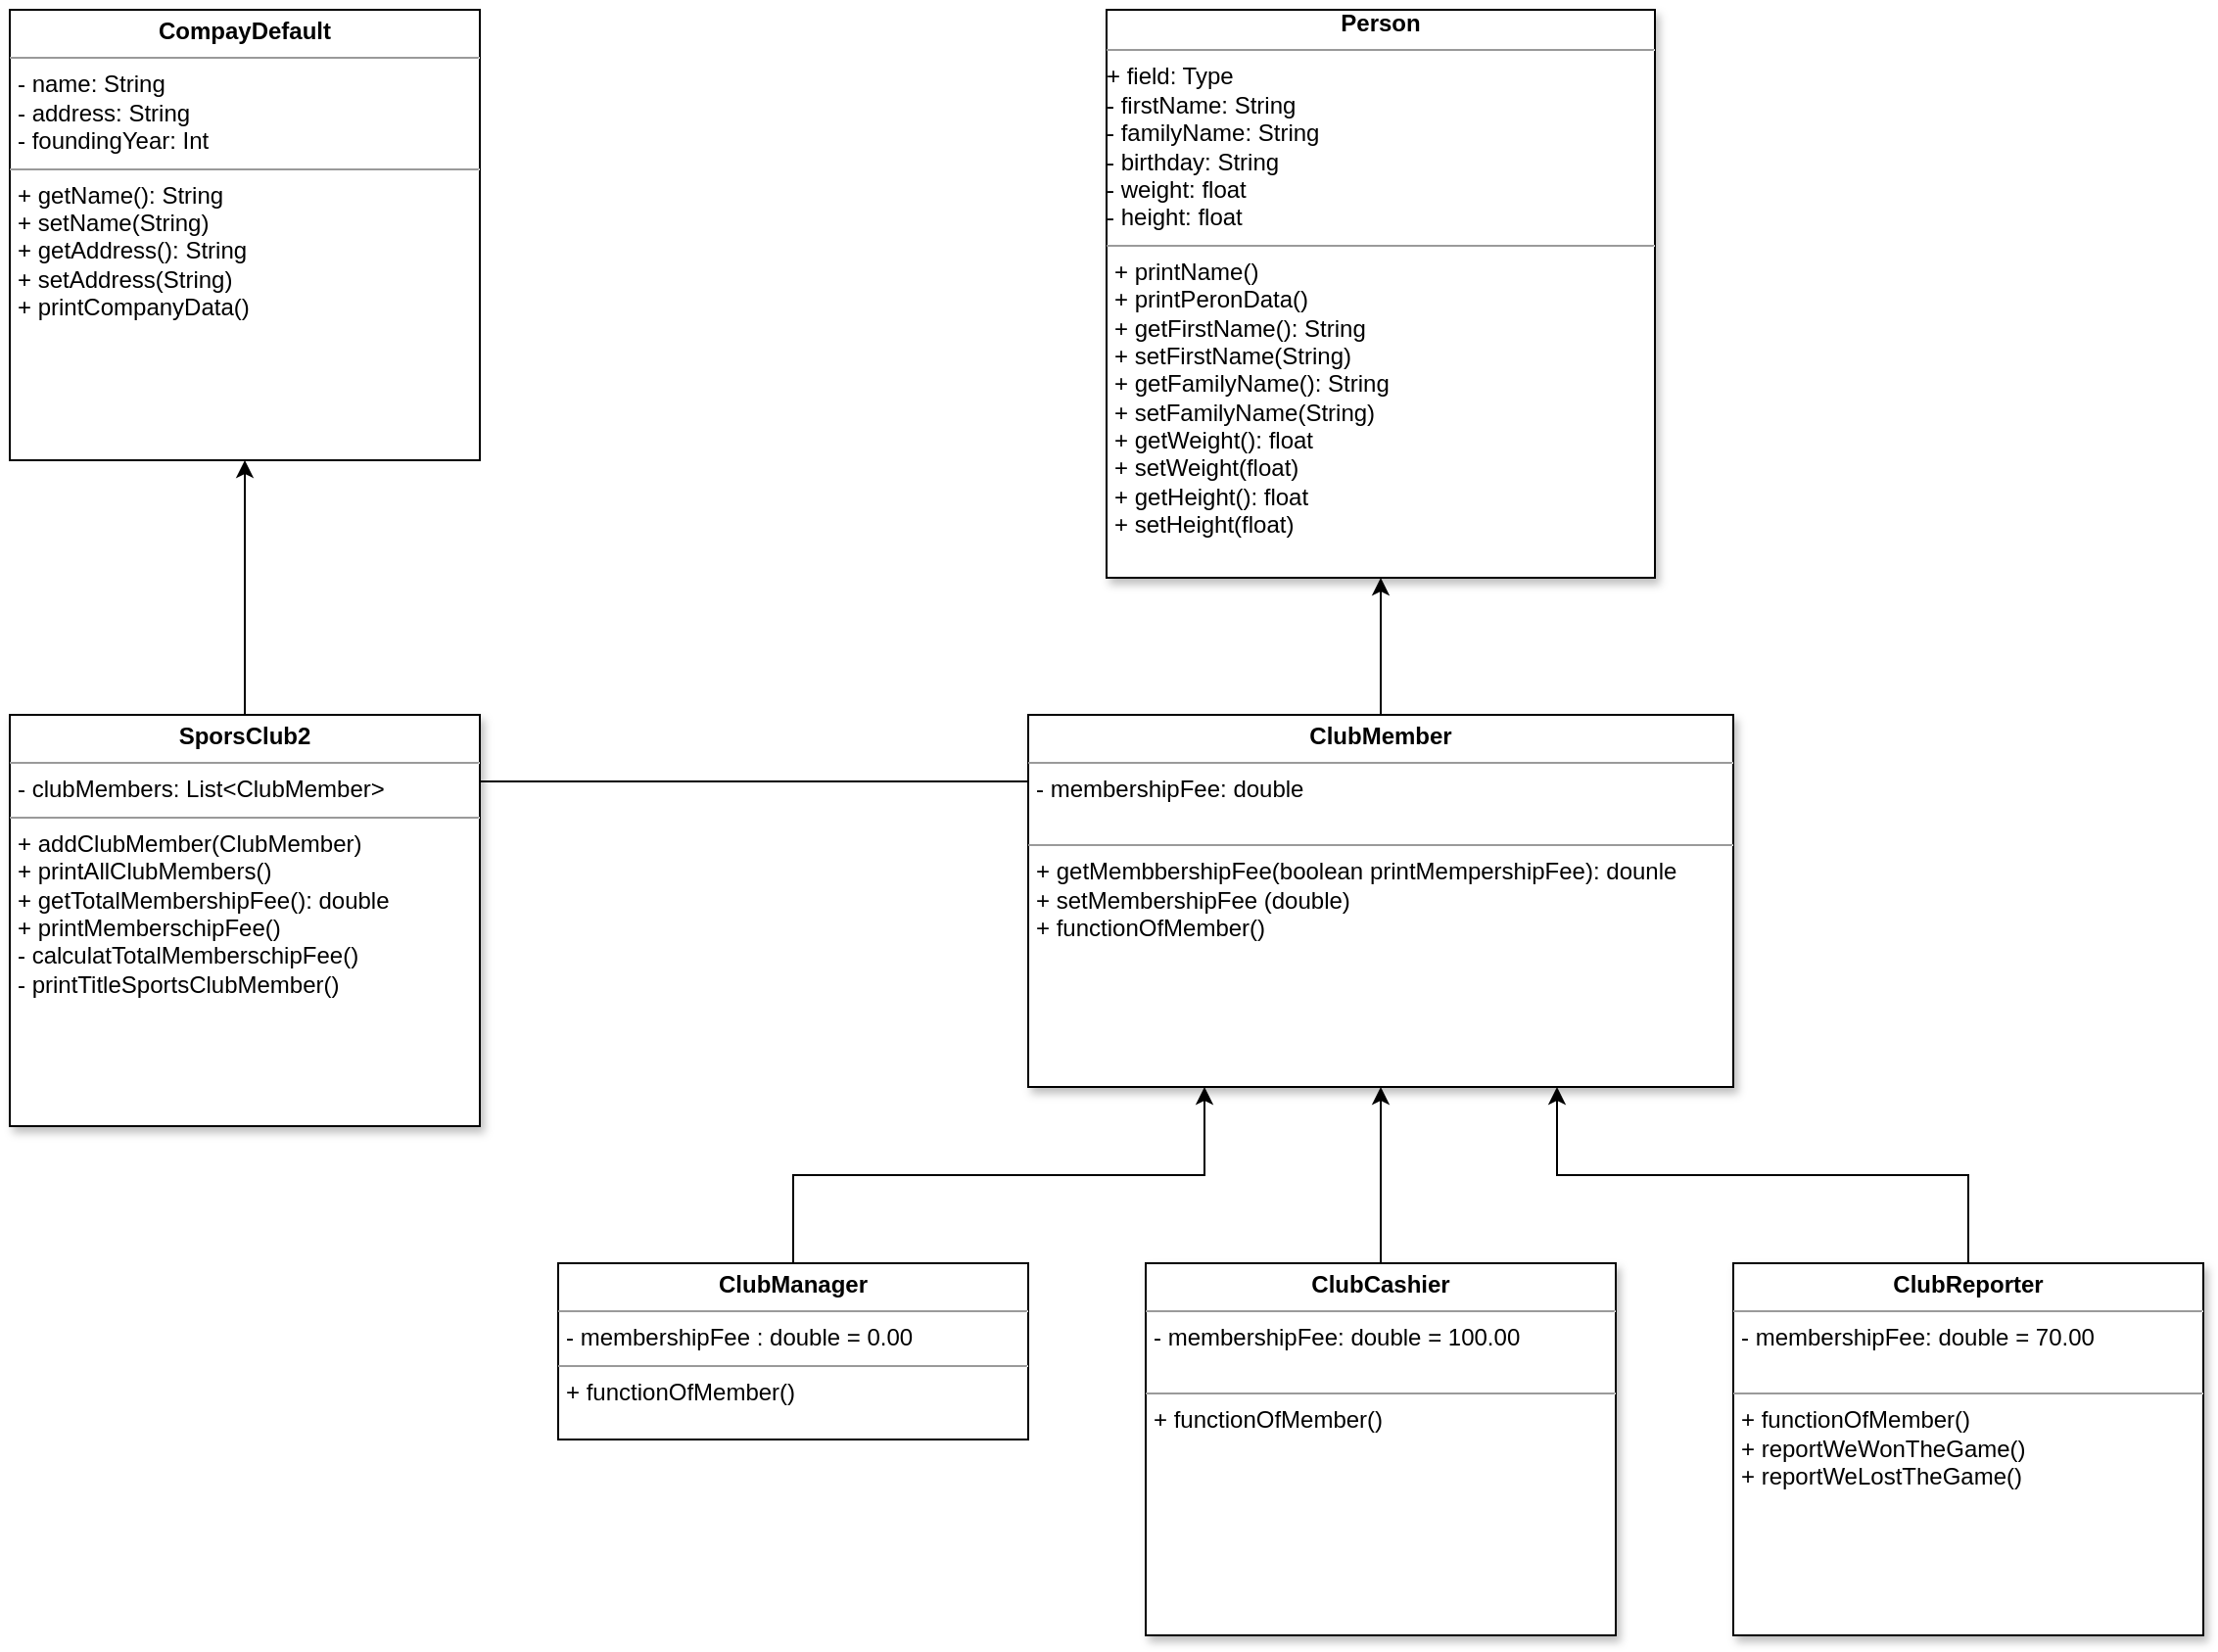 <mxfile version="12.9.13" type="device"><diagram name="Page-1" id="c4acf3e9-155e-7222-9cf6-157b1a14988f"><mxGraphModel dx="2076" dy="1214" grid="1" gridSize="10" guides="1" tooltips="1" connect="1" arrows="1" fold="1" page="1" pageScale="1" pageWidth="850" pageHeight="1100" background="#ffffff" math="0" shadow="0"><root><mxCell id="0"/><mxCell id="1" parent="0"/><mxCell id="5d2195bd80daf111-19" value="&lt;p style=&quot;margin: 0px ; margin-top: 4px ; text-align: center&quot;&gt;&lt;b&gt;CompayDefault&lt;/b&gt;&lt;/p&gt;&lt;hr size=&quot;1&quot;&gt;&lt;p style=&quot;margin: 0px ; margin-left: 4px&quot;&gt;- name: String&lt;br&gt;- address: String&lt;/p&gt;&lt;p style=&quot;margin: 0px ; margin-left: 4px&quot;&gt;- foundingYear: Int&lt;/p&gt;&lt;hr size=&quot;1&quot;&gt;&lt;p style=&quot;margin: 0px ; margin-left: 4px&quot;&gt;+ getName(): String&lt;br&gt;+ setName(String)&lt;/p&gt;&lt;p style=&quot;margin: 0px ; margin-left: 4px&quot;&gt;+ getAddress(): String&lt;/p&gt;&lt;p style=&quot;margin: 0px ; margin-left: 4px&quot;&gt;+ setAddress(String)&lt;/p&gt;&lt;p style=&quot;margin: 0px ; margin-left: 4px&quot;&gt;+ printCompanyData()&lt;/p&gt;" style="verticalAlign=top;align=left;overflow=fill;fontSize=12;fontFamily=Helvetica;html=1;rounded=0;shadow=0;comic=0;labelBackgroundColor=none;strokeWidth=1" parent="1" vertex="1"><mxGeometry x="40" y="40" width="240" height="230" as="geometry"/></mxCell><mxCell id="MdGmRnlIeWeF7lDi09_X-28" value="" style="edgeStyle=orthogonalEdgeStyle;rounded=0;orthogonalLoop=1;jettySize=auto;html=1;entryX=0.5;entryY=1;entryDx=0;entryDy=0;" parent="1" source="MdGmRnlIeWeF7lDi09_X-25" target="5d2195bd80daf111-19" edge="1"><mxGeometry relative="1" as="geometry"><mxPoint x="320" y="227" as="targetPoint"/></mxGeometry></mxCell><mxCell id="MdGmRnlIeWeF7lDi09_X-25" value="&lt;p style=&quot;margin: 0px ; margin-top: 4px ; text-align: center&quot;&gt;&lt;b&gt;SporsClub2&lt;/b&gt;&lt;/p&gt;&lt;hr size=&quot;1&quot;&gt;&lt;p style=&quot;margin: 0px ; margin-left: 4px&quot;&gt;- clubMembers: List&amp;lt;ClubMember&amp;gt;&lt;/p&gt;&lt;hr size=&quot;1&quot;&gt;&lt;p style=&quot;margin: 0px ; margin-left: 4px&quot;&gt;+ addClubMember(ClubMember)&lt;/p&gt;&lt;p style=&quot;margin: 0px ; margin-left: 4px&quot;&gt;+ printAllClubMembers()&lt;/p&gt;&lt;p style=&quot;margin: 0px ; margin-left: 4px&quot;&gt;+ getTotalMembershipFee(): double&lt;/p&gt;&lt;p style=&quot;margin: 0px ; margin-left: 4px&quot;&gt;+ printMemberschipFee()&lt;/p&gt;&lt;p style=&quot;margin: 0px ; margin-left: 4px&quot;&gt;- calculatTotalMemberschipFee()&lt;/p&gt;&lt;p style=&quot;margin: 0px ; margin-left: 4px&quot;&gt;- printTitleSportsClubMember()&lt;/p&gt;" style="verticalAlign=top;align=left;overflow=fill;fontSize=12;fontFamily=Helvetica;html=1;shadow=1;" parent="1" vertex="1"><mxGeometry x="40" y="400" width="240" height="210" as="geometry"/></mxCell><mxCell id="MdGmRnlIeWeF7lDi09_X-29" value="&lt;div style=&quot;text-align: center&quot;&gt;&lt;b&gt;Person&lt;/b&gt;&lt;/div&gt;&lt;hr size=&quot;1&quot;&gt;&lt;span&gt;&lt;div&gt;&lt;span&gt;+ field: Type&lt;/span&gt;&lt;/div&gt;&lt;/span&gt;&lt;blockquote style=&quot;margin: 0 0 0 40px ; border: none ; padding: 0px&quot;&gt;&lt;/blockquote&gt;&lt;span&gt;&lt;div&gt;&lt;span&gt;- firstName: String&amp;nbsp;&lt;/span&gt;&lt;/div&gt;&lt;/span&gt;&lt;blockquote style=&quot;margin: 0 0 0 40px ; border: none ; padding: 0px&quot;&gt;&lt;/blockquote&gt;&lt;span&gt;&lt;div&gt;&lt;span&gt;- &lt;/span&gt;&lt;span&gt;familyName:&amp;nbsp;&lt;/span&gt;&lt;span&gt;String&amp;nbsp;&lt;/span&gt;&lt;/div&gt;&lt;/span&gt;&lt;span&gt;&lt;div&gt;&lt;span&gt;- &lt;/span&gt;&lt;span&gt;birthday: &lt;/span&gt;&lt;span&gt;String&amp;nbsp;&lt;/span&gt;&lt;/div&gt;&lt;/span&gt;&lt;span&gt;&lt;div&gt;&lt;span&gt;- &lt;/span&gt;&lt;span&gt;weight: float&amp;nbsp;&lt;/span&gt;&lt;/div&gt;&lt;/span&gt;&lt;span&gt;&lt;div&gt;&lt;span&gt;- &lt;/span&gt;&lt;span&gt;height: float&amp;nbsp;&lt;/span&gt;&lt;/div&gt;&lt;/span&gt;&lt;hr size=&quot;1&quot;&gt;&lt;p style=&quot;margin: 0px ; margin-left: 4px&quot;&gt;+ printName()&lt;/p&gt;&lt;p style=&quot;margin: 0px ; margin-left: 4px&quot;&gt;+ printPeronData()&lt;/p&gt;&lt;p style=&quot;margin: 0px ; margin-left: 4px&quot;&gt;+ getFirstName(): String&lt;/p&gt;&lt;p style=&quot;margin: 0px ; margin-left: 4px&quot;&gt;+ setFirstName(String)&lt;/p&gt;&lt;p style=&quot;margin: 0px ; margin-left: 4px&quot;&gt;+ getFamilyName(): String&lt;/p&gt;&lt;p style=&quot;margin: 0px ; margin-left: 4px&quot;&gt;+ setFamilyName(String)&lt;/p&gt;&lt;p style=&quot;margin: 0px ; margin-left: 4px&quot;&gt;+ getWeight(): float&lt;/p&gt;&lt;p style=&quot;margin: 0px ; margin-left: 4px&quot;&gt;+ setWeight(float)&lt;/p&gt;&lt;p style=&quot;margin: 0px ; margin-left: 4px&quot;&gt;+ getHeight(): float&lt;/p&gt;&lt;p style=&quot;margin: 0px ; margin-left: 4px&quot;&gt;+ setHeight(float)&lt;/p&gt;&lt;p style=&quot;margin: 0px ; margin-left: 4px&quot;&gt;&lt;br&gt;&lt;/p&gt;" style="verticalAlign=top;align=left;overflow=fill;fontSize=12;fontFamily=Helvetica;html=1;shadow=1;" parent="1" vertex="1"><mxGeometry x="600" y="40" width="280" height="290" as="geometry"/></mxCell><mxCell id="MdGmRnlIeWeF7lDi09_X-31" value="" style="edgeStyle=orthogonalEdgeStyle;rounded=0;orthogonalLoop=1;jettySize=auto;html=1;" parent="1" source="MdGmRnlIeWeF7lDi09_X-30" target="MdGmRnlIeWeF7lDi09_X-29" edge="1"><mxGeometry relative="1" as="geometry"/></mxCell><mxCell id="pxdg0HUvLXWX6pInmDRh-5" value="" style="edgeStyle=orthogonalEdgeStyle;rounded=0;orthogonalLoop=1;jettySize=auto;html=1;startArrow=classic;startFill=1;endArrow=none;endFill=0;" parent="1" source="MdGmRnlIeWeF7lDi09_X-30" target="pxdg0HUvLXWX6pInmDRh-4" edge="1"><mxGeometry relative="1" as="geometry"/></mxCell><mxCell id="MdGmRnlIeWeF7lDi09_X-30" value="&lt;p style=&quot;margin: 0px ; margin-top: 4px ; text-align: center&quot;&gt;&lt;b&gt;ClubMember&lt;/b&gt;&lt;/p&gt;&lt;hr size=&quot;1&quot;&gt;&lt;p style=&quot;margin: 0px ; margin-left: 4px&quot;&gt;-&amp;nbsp;membershipFee: double&amp;nbsp;&lt;/p&gt;&lt;br&gt;&lt;hr size=&quot;1&quot;&gt;&lt;p style=&quot;margin: 0px ; margin-left: 4px&quot;&gt;+ getMembbershipFee(boolean printMempershipFee): dounle&lt;/p&gt;&lt;p style=&quot;margin: 0px ; margin-left: 4px&quot;&gt;+ setMembershipFee (double)&lt;/p&gt;&lt;p style=&quot;margin: 0px ; margin-left: 4px&quot;&gt;+ functionOfMember()&lt;/p&gt;&lt;p style=&quot;margin: 0px ; margin-left: 4px&quot;&gt;&lt;br&gt;&lt;/p&gt;&lt;p style=&quot;margin: 0px ; margin-left: 4px&quot;&gt;&lt;br&gt;&lt;/p&gt;" style="verticalAlign=top;align=left;overflow=fill;fontSize=12;fontFamily=Helvetica;html=1;shadow=1;" parent="1" vertex="1"><mxGeometry x="560" y="400" width="360" height="190" as="geometry"/></mxCell><mxCell id="pxdg0HUvLXWX6pInmDRh-4" value="&lt;p style=&quot;margin: 0px ; margin-top: 4px ; text-align: center&quot;&gt;&lt;b&gt;ClubCashier&lt;/b&gt;&lt;/p&gt;&lt;hr size=&quot;1&quot;&gt;&lt;p style=&quot;margin: 0px ; margin-left: 4px&quot;&gt;-&amp;nbsp;membershipFee: double = 100.00&lt;/p&gt;&lt;br&gt;&lt;hr size=&quot;1&quot;&gt;&lt;p style=&quot;margin: 0px ; margin-left: 4px&quot;&gt;&lt;span&gt;+ functionOfMember()&lt;/span&gt;&lt;/p&gt;&lt;p style=&quot;margin: 0px ; margin-left: 4px&quot;&gt;&lt;br&gt;&lt;/p&gt;&lt;p style=&quot;margin: 0px ; margin-left: 4px&quot;&gt;&lt;br&gt;&lt;/p&gt;" style="verticalAlign=top;align=left;overflow=fill;fontSize=12;fontFamily=Helvetica;html=1;shadow=1;" parent="1" vertex="1"><mxGeometry x="620" y="680" width="240" height="190" as="geometry"/></mxCell><mxCell id="pxdg0HUvLXWX6pInmDRh-3" value="" style="edgeStyle=orthogonalEdgeStyle;rounded=0;orthogonalLoop=1;jettySize=auto;html=1;entryX=0.25;entryY=1;entryDx=0;entryDy=0;" parent="1" source="pxdg0HUvLXWX6pInmDRh-1" target="MdGmRnlIeWeF7lDi09_X-30" edge="1"><mxGeometry relative="1" as="geometry"><mxPoint x="460" y="600" as="targetPoint"/></mxGeometry></mxCell><mxCell id="pxdg0HUvLXWX6pInmDRh-1" value="&lt;p style=&quot;margin: 0px ; margin-top: 4px ; text-align: center&quot;&gt;&lt;b&gt;ClubManager&lt;/b&gt;&lt;/p&gt;&lt;hr size=&quot;1&quot;&gt;&lt;p style=&quot;margin: 0px ; margin-left: 4px&quot;&gt;- membershipFee : double = 0.00&lt;/p&gt;&lt;hr size=&quot;1&quot;&gt;&lt;p style=&quot;margin: 0px ; margin-left: 4px&quot;&gt;+ functionOfMember()&lt;/p&gt;" style="verticalAlign=top;align=left;overflow=fill;fontSize=12;fontFamily=Helvetica;html=1;" parent="1" vertex="1"><mxGeometry x="320" y="680" width="240" height="90" as="geometry"/></mxCell><mxCell id="pxdg0HUvLXWX6pInmDRh-9" style="edgeStyle=orthogonalEdgeStyle;rounded=0;orthogonalLoop=1;jettySize=auto;html=1;entryX=0.75;entryY=1;entryDx=0;entryDy=0;startArrow=none;startFill=0;endArrow=classic;endFill=1;exitX=0.5;exitY=0;exitDx=0;exitDy=0;" parent="1" source="pxdg0HUvLXWX6pInmDRh-6" target="MdGmRnlIeWeF7lDi09_X-30" edge="1"><mxGeometry relative="1" as="geometry"/></mxCell><mxCell id="pxdg0HUvLXWX6pInmDRh-6" value="&lt;p style=&quot;margin: 0px ; margin-top: 4px ; text-align: center&quot;&gt;&lt;b&gt;ClubReporter&lt;/b&gt;&lt;/p&gt;&lt;hr size=&quot;1&quot;&gt;&lt;p style=&quot;margin: 0px ; margin-left: 4px&quot;&gt;-&amp;nbsp;membershipFee: double = 70.00&lt;/p&gt;&lt;br&gt;&lt;hr size=&quot;1&quot;&gt;&lt;p style=&quot;margin: 0px ; margin-left: 4px&quot;&gt;&lt;span&gt;+ functionOfMember()&lt;/span&gt;&lt;br&gt;&lt;/p&gt;&lt;p style=&quot;margin: 0px ; margin-left: 4px&quot;&gt;&lt;span&gt;+ reportWeWonTheGame()&lt;/span&gt;&lt;/p&gt;&lt;p style=&quot;margin: 0px ; margin-left: 4px&quot;&gt;&lt;span&gt;+ reportWeLostTheGame()&lt;/span&gt;&lt;/p&gt;&lt;p style=&quot;margin: 0px ; margin-left: 4px&quot;&gt;&lt;br&gt;&lt;/p&gt;&lt;p style=&quot;margin: 0px ; margin-left: 4px&quot;&gt;&lt;br&gt;&lt;/p&gt;" style="verticalAlign=top;align=left;overflow=fill;fontSize=12;fontFamily=Helvetica;html=1;shadow=1;" parent="1" vertex="1"><mxGeometry x="920" y="680" width="240" height="190" as="geometry"/></mxCell><mxCell id="pxdg0HUvLXWX6pInmDRh-11" value="" style="endArrow=none;endFill=0;html=1;edgeStyle=orthogonalEdgeStyle;align=left;verticalAlign=top;exitX=1;exitY=0.162;exitDx=0;exitDy=0;exitPerimeter=0;entryX=0;entryY=0.179;entryDx=0;entryDy=0;entryPerimeter=0;" parent="1" source="MdGmRnlIeWeF7lDi09_X-25" target="MdGmRnlIeWeF7lDi09_X-30" edge="1"><mxGeometry x="-1" relative="1" as="geometry"><mxPoint x="350" y="400" as="sourcePoint"/><mxPoint x="510" y="400" as="targetPoint"/></mxGeometry></mxCell></root></mxGraphModel></diagram></mxfile>
